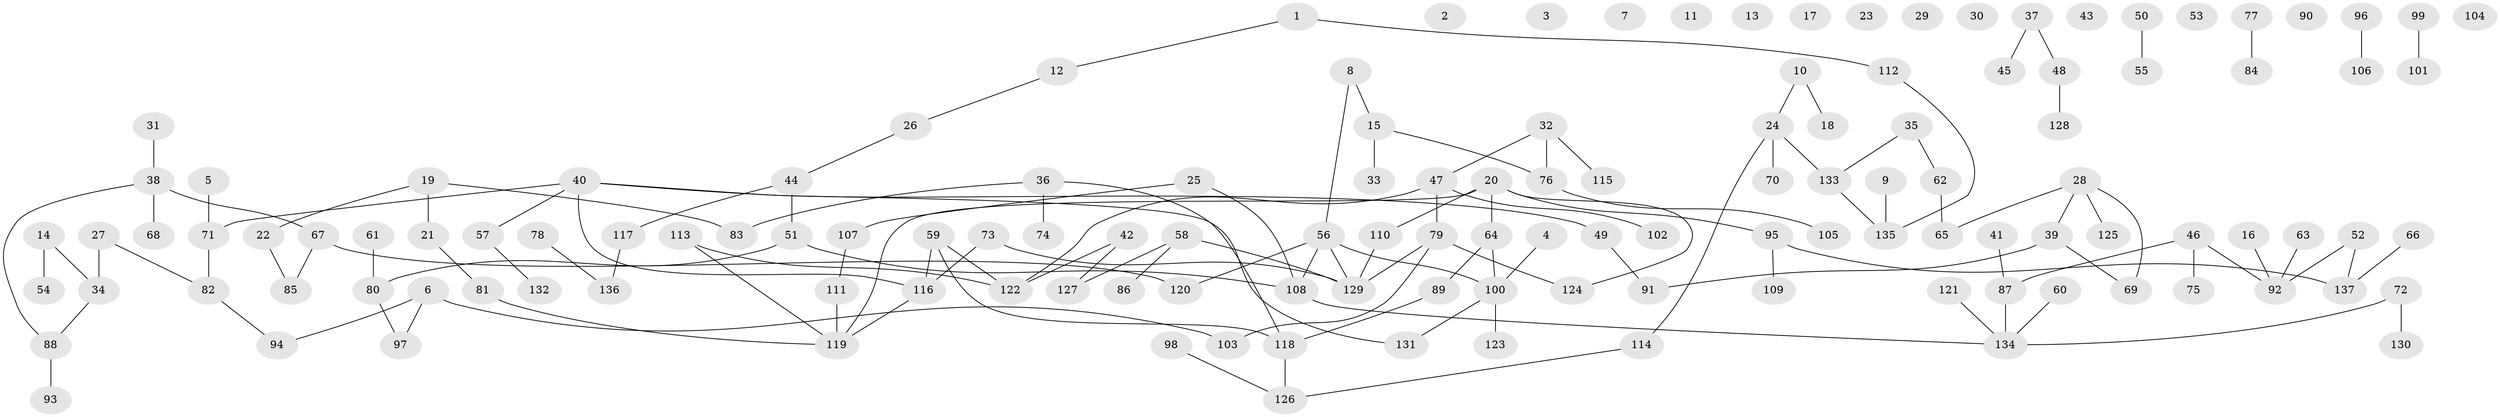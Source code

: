 // Generated by graph-tools (version 1.1) at 2025/25/03/09/25 03:25:13]
// undirected, 137 vertices, 137 edges
graph export_dot {
graph [start="1"]
  node [color=gray90,style=filled];
  1;
  2;
  3;
  4;
  5;
  6;
  7;
  8;
  9;
  10;
  11;
  12;
  13;
  14;
  15;
  16;
  17;
  18;
  19;
  20;
  21;
  22;
  23;
  24;
  25;
  26;
  27;
  28;
  29;
  30;
  31;
  32;
  33;
  34;
  35;
  36;
  37;
  38;
  39;
  40;
  41;
  42;
  43;
  44;
  45;
  46;
  47;
  48;
  49;
  50;
  51;
  52;
  53;
  54;
  55;
  56;
  57;
  58;
  59;
  60;
  61;
  62;
  63;
  64;
  65;
  66;
  67;
  68;
  69;
  70;
  71;
  72;
  73;
  74;
  75;
  76;
  77;
  78;
  79;
  80;
  81;
  82;
  83;
  84;
  85;
  86;
  87;
  88;
  89;
  90;
  91;
  92;
  93;
  94;
  95;
  96;
  97;
  98;
  99;
  100;
  101;
  102;
  103;
  104;
  105;
  106;
  107;
  108;
  109;
  110;
  111;
  112;
  113;
  114;
  115;
  116;
  117;
  118;
  119;
  120;
  121;
  122;
  123;
  124;
  125;
  126;
  127;
  128;
  129;
  130;
  131;
  132;
  133;
  134;
  135;
  136;
  137;
  1 -- 12;
  1 -- 112;
  4 -- 100;
  5 -- 71;
  6 -- 94;
  6 -- 97;
  6 -- 103;
  8 -- 15;
  8 -- 56;
  9 -- 135;
  10 -- 18;
  10 -- 24;
  12 -- 26;
  14 -- 34;
  14 -- 54;
  15 -- 33;
  15 -- 76;
  16 -- 92;
  19 -- 21;
  19 -- 22;
  19 -- 83;
  20 -- 64;
  20 -- 95;
  20 -- 110;
  20 -- 119;
  20 -- 124;
  21 -- 81;
  22 -- 85;
  24 -- 70;
  24 -- 114;
  24 -- 133;
  25 -- 107;
  25 -- 108;
  26 -- 44;
  27 -- 34;
  27 -- 82;
  28 -- 39;
  28 -- 65;
  28 -- 69;
  28 -- 125;
  31 -- 38;
  32 -- 47;
  32 -- 76;
  32 -- 115;
  34 -- 88;
  35 -- 62;
  35 -- 133;
  36 -- 74;
  36 -- 83;
  36 -- 118;
  37 -- 45;
  37 -- 48;
  38 -- 67;
  38 -- 68;
  38 -- 88;
  39 -- 69;
  39 -- 91;
  40 -- 49;
  40 -- 57;
  40 -- 71;
  40 -- 116;
  40 -- 131;
  41 -- 87;
  42 -- 122;
  42 -- 127;
  44 -- 51;
  44 -- 117;
  46 -- 75;
  46 -- 87;
  46 -- 92;
  47 -- 79;
  47 -- 102;
  47 -- 122;
  48 -- 128;
  49 -- 91;
  50 -- 55;
  51 -- 80;
  51 -- 108;
  52 -- 92;
  52 -- 137;
  56 -- 100;
  56 -- 108;
  56 -- 120;
  56 -- 129;
  57 -- 132;
  58 -- 86;
  58 -- 127;
  58 -- 129;
  59 -- 116;
  59 -- 118;
  59 -- 122;
  60 -- 134;
  61 -- 80;
  62 -- 65;
  63 -- 92;
  64 -- 89;
  64 -- 100;
  66 -- 137;
  67 -- 85;
  67 -- 120;
  71 -- 82;
  72 -- 130;
  72 -- 134;
  73 -- 116;
  73 -- 129;
  76 -- 105;
  77 -- 84;
  78 -- 136;
  79 -- 103;
  79 -- 124;
  79 -- 129;
  80 -- 97;
  81 -- 119;
  82 -- 94;
  87 -- 134;
  88 -- 93;
  89 -- 118;
  95 -- 109;
  95 -- 137;
  96 -- 106;
  98 -- 126;
  99 -- 101;
  100 -- 123;
  100 -- 131;
  107 -- 111;
  108 -- 134;
  110 -- 129;
  111 -- 119;
  112 -- 135;
  113 -- 119;
  113 -- 122;
  114 -- 126;
  116 -- 119;
  117 -- 136;
  118 -- 126;
  121 -- 134;
  133 -- 135;
}
